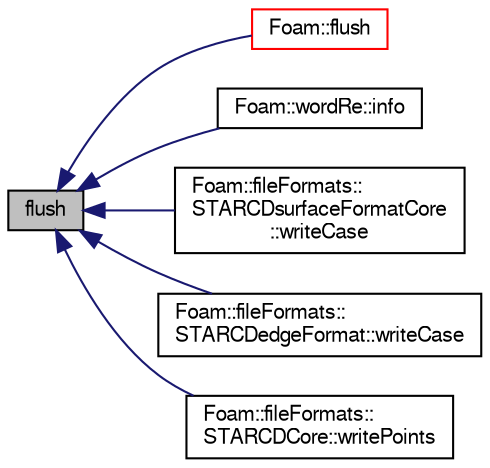 digraph "flush"
{
  bgcolor="transparent";
  edge [fontname="FreeSans",fontsize="10",labelfontname="FreeSans",labelfontsize="10"];
  node [fontname="FreeSans",fontsize="10",shape=record];
  rankdir="LR";
  Node1 [label="flush",height=0.2,width=0.4,color="black", fillcolor="grey75", style="filled" fontcolor="black"];
  Node1 -> Node2 [dir="back",color="midnightblue",fontsize="10",style="solid",fontname="FreeSans"];
  Node2 [label="Foam::flush",height=0.2,width=0.4,color="red",URL="$a10237.html#ae5d12052806c399177d27d9beccc2462",tooltip="Flush stream. "];
  Node1 -> Node3 [dir="back",color="midnightblue",fontsize="10",style="solid",fontname="FreeSans"];
  Node3 [label="Foam::wordRe::info",height=0.2,width=0.4,color="black",URL="$a02796.html#adb10d7214e6060d2d8dd627ca5c609a4",tooltip="Output some basic info. "];
  Node1 -> Node4 [dir="back",color="midnightblue",fontsize="10",style="solid",fontname="FreeSans"];
  Node4 [label="Foam::fileFormats::\lSTARCDsurfaceFormatCore\l::writeCase",height=0.2,width=0.4,color="black",URL="$a02365.html#ae4272f484f8b27274f4b0dde192e7a82"];
  Node1 -> Node5 [dir="back",color="midnightblue",fontsize="10",style="solid",fontname="FreeSans"];
  Node5 [label="Foam::fileFormats::\lSTARCDedgeFormat::writeCase",height=0.2,width=0.4,color="black",URL="$a02363.html#ae2250c1038a57f9979aa4549c61a8287"];
  Node1 -> Node6 [dir="back",color="midnightblue",fontsize="10",style="solid",fontname="FreeSans"];
  Node6 [label="Foam::fileFormats::\lSTARCDCore::writePoints",height=0.2,width=0.4,color="black",URL="$a02362.html#a76648eaaa2ceae4c3ea8a27689464bca",tooltip="Write header and points to (.vrt) file. "];
}
